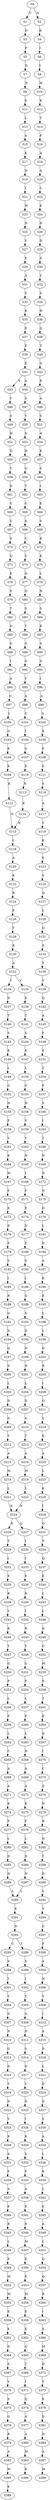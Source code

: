 strict digraph  {
	S0 -> S1 [ label = C ];
	S0 -> S2 [ label = N ];
	S1 -> S3 [ label = D ];
	S2 -> S4 [ label = K ];
	S3 -> S5 [ label = P ];
	S4 -> S6 [ label = I ];
	S5 -> S7 [ label = D ];
	S6 -> S8 [ label = I ];
	S7 -> S9 [ label = N ];
	S8 -> S10 [ label = W ];
	S9 -> S11 [ label = E ];
	S10 -> S12 [ label = K ];
	S11 -> S13 [ label = L ];
	S12 -> S14 [ label = T ];
	S13 -> S15 [ label = A ];
	S14 -> S16 [ label = F ];
	S15 -> S17 [ label = K ];
	S16 -> S18 [ label = A ];
	S17 -> S19 [ label = N ];
	S18 -> S20 [ label = A ];
	S19 -> S21 [ label = I ];
	S20 -> S22 [ label = C ];
	S21 -> S23 [ label = W ];
	S22 -> S24 [ label = E ];
	S23 -> S25 [ label = N ];
	S24 -> S26 [ label = D ];
	S25 -> S27 [ label = V ];
	S26 -> S28 [ label = D ];
	S27 -> S29 [ label = F ];
	S28 -> S30 [ label = S ];
	S29 -> S31 [ label = A ];
	S30 -> S32 [ label = Y ];
	S31 -> S33 [ label = Y ];
	S32 -> S34 [ label = S ];
	S33 -> S35 [ label = K ];
	S34 -> S36 [ label = H ];
	S35 -> S37 [ label = E ];
	S36 -> S38 [ label = Q ];
	S37 -> S39 [ label = E ];
	S38 -> S40 [ label = T ];
	S39 -> S41 [ label = E ];
	S40 -> S42 [ label = G ];
	S41 -> S43 [ label = S ];
	S41 -> S44 [ label = A ];
	S42 -> S45 [ label = E ];
	S43 -> S46 [ label = Y ];
	S44 -> S47 [ label = S ];
	S45 -> S48 [ label = A ];
	S46 -> S49 [ label = S ];
	S47 -> S50 [ label = Y ];
	S48 -> S51 [ label = S ];
	S49 -> S52 [ label = H ];
	S50 -> S53 [ label = S ];
	S51 -> S54 [ label = A ];
	S52 -> S55 [ label = Q ];
	S53 -> S56 [ label = H ];
	S54 -> S57 [ label = K ];
	S55 -> S58 [ label = T ];
	S56 -> S59 [ label = Q ];
	S57 -> S60 [ label = S ];
	S58 -> S61 [ label = D ];
	S59 -> S62 [ label = T ];
	S60 -> S63 [ label = I ];
	S61 -> S64 [ label = V ];
	S62 -> S65 [ label = G ];
	S63 -> S66 [ label = E ];
	S64 -> S67 [ label = S ];
	S65 -> S68 [ label = A ];
	S66 -> S69 [ label = S ];
	S67 -> S70 [ label = S ];
	S68 -> S71 [ label = C ];
	S69 -> S72 [ label = K ];
	S70 -> S73 [ label = Q ];
	S71 -> S74 [ label = S ];
	S72 -> S75 [ label = K ];
	S73 -> S76 [ label = E ];
	S74 -> S77 [ label = Q ];
	S75 -> S78 [ label = L ];
	S76 -> S79 [ label = S ];
	S77 -> S80 [ label = Q ];
	S78 -> S81 [ label = N ];
	S79 -> S82 [ label = T ];
	S80 -> S83 [ label = S ];
	S81 -> S84 [ label = S ];
	S82 -> S85 [ label = G ];
	S83 -> S86 [ label = T ];
	S84 -> S87 [ label = K ];
	S85 -> S88 [ label = G ];
	S86 -> S89 [ label = G ];
	S87 -> S90 [ label = S ];
	S88 -> S91 [ label = I ];
	S89 -> S92 [ label = G ];
	S90 -> S93 [ label = A ];
	S91 -> S94 [ label = A ];
	S92 -> S95 [ label = V ];
	S93 -> S96 [ label = I ];
	S94 -> S97 [ label = C ];
	S95 -> S98 [ label = A ];
	S96 -> S99 [ label = A ];
	S97 -> S100 [ label = I ];
	S98 -> S101 [ label = C ];
	S99 -> S102 [ label = S ];
	S100 -> S103 [ label = G ];
	S101 -> S104 [ label = I ];
	S102 -> S105 [ label = K ];
	S103 -> S106 [ label = E ];
	S104 -> S107 [ label = G ];
	S105 -> S108 [ label = F ];
	S106 -> S109 [ label = K ];
	S107 -> S110 [ label = E ];
	S108 -> S111 [ label = S ];
	S109 -> S112 [ label = K ];
	S110 -> S113 [ label = K ];
	S111 -> S114 [ label = S ];
	S112 -> S115 [ label = N ];
	S113 -> S116 [ label = K ];
	S114 -> S117 [ label = A ];
	S115 -> S118 [ label = I ];
	S116 -> S115 [ label = N ];
	S117 -> S119 [ label = Y ];
	S118 -> S120 [ label = A ];
	S119 -> S121 [ label = K ];
	S120 -> S122 [ label = K ];
	S121 -> S123 [ label = E ];
	S122 -> S124 [ label = R ];
	S123 -> S125 [ label = S ];
	S124 -> S126 [ label = F ];
	S125 -> S127 [ label = Q ];
	S126 -> S128 [ label = T ];
	S127 -> S129 [ label = L ];
	S128 -> S130 [ label = K ];
	S129 -> S131 [ label = Q ];
	S130 -> S132 [ label = A ];
	S131 -> S133 [ label = S ];
	S132 -> S134 [ label = I ];
	S132 -> S135 [ label = V ];
	S133 -> S136 [ label = Y ];
	S134 -> S137 [ label = D ];
	S135 -> S138 [ label = E ];
	S136 -> S139 [ label = V ];
	S137 -> S140 [ label = T ];
	S138 -> S141 [ label = T ];
	S139 -> S142 [ label = Q ];
	S140 -> S143 [ label = S ];
	S141 -> S144 [ label = S ];
	S142 -> S145 [ label = A ];
	S143 -> S146 [ label = K ];
	S144 -> S147 [ label = K ];
	S145 -> S148 [ label = F ];
	S146 -> S149 [ label = L ];
	S147 -> S150 [ label = L ];
	S148 -> S151 [ label = E ];
	S149 -> S152 [ label = G ];
	S150 -> S153 [ label = G ];
	S151 -> S154 [ label = T ];
	S152 -> S155 [ label = H ];
	S153 -> S156 [ label = H ];
	S154 -> S157 [ label = P ];
	S155 -> S158 [ label = F ];
	S156 -> S159 [ label = V ];
	S157 -> S160 [ label = S ];
	S158 -> S161 [ label = V ];
	S159 -> S162 [ label = V ];
	S160 -> S163 [ label = I ];
	S161 -> S164 [ label = K ];
	S162 -> S165 [ label = N ];
	S163 -> S166 [ label = T ];
	S164 -> S167 [ label = M ];
	S165 -> S168 [ label = I ];
	S166 -> S169 [ label = N ];
	S167 -> S170 [ label = F ];
	S168 -> S171 [ label = F ];
	S169 -> S172 [ label = N ];
	S170 -> S173 [ label = E ];
	S171 -> S174 [ label = E ];
	S172 -> S175 [ label = N ];
	S173 -> S176 [ label = D ];
	S174 -> S177 [ label = D ];
	S175 -> S178 [ label = D ];
	S176 -> S179 [ label = F ];
	S177 -> S180 [ label = F ];
	S178 -> S181 [ label = L ];
	S179 -> S182 [ label = S ];
	S180 -> S183 [ label = S ];
	S181 -> S184 [ label = D ];
	S182 -> S185 [ label = I ];
	S183 -> S186 [ label = I ];
	S184 -> S187 [ label = A ];
	S185 -> S188 [ label = R ];
	S186 -> S189 [ label = Q ];
	S187 -> S190 [ label = K ];
	S188 -> S191 [ label = G ];
	S189 -> S192 [ label = G ];
	S190 -> S193 [ label = E ];
	S191 -> S194 [ label = D ];
	S192 -> S195 [ label = D ];
	S193 -> S196 [ label = L ];
	S194 -> S197 [ label = Q ];
	S195 -> S198 [ label = N ];
	S196 -> S199 [ label = L ];
	S197 -> S200 [ label = D ];
	S198 -> S201 [ label = N ];
	S199 -> S202 [ label = D ];
	S200 -> S203 [ label = L ];
	S201 -> S204 [ label = L ];
	S202 -> S205 [ label = R ];
	S203 -> S206 [ label = D ];
	S204 -> S207 [ label = D ];
	S205 -> S208 [ label = I ];
	S206 -> S209 [ label = G ];
	S207 -> S210 [ label = G ];
	S208 -> S211 [ label = Q ];
	S209 -> S212 [ label = T ];
	S210 -> S213 [ label = T ];
	S211 -> S214 [ label = Y ];
	S212 -> S215 [ label = A ];
	S213 -> S216 [ label = A ];
	S214 -> S217 [ label = K ];
	S215 -> S218 [ label = M ];
	S216 -> S219 [ label = M ];
	S217 -> S220 [ label = A ];
	S218 -> S221 [ label = L ];
	S219 -> S222 [ label = L ];
	S220 -> S223 [ label = L ];
	S221 -> S224 [ label = N ];
	S222 -> S224 [ label = N ];
	S223 -> S225 [ label = K ];
	S224 -> S226 [ label = E ];
	S224 -> S227 [ label = Q ];
	S225 -> S228 [ label = I ];
	S226 -> S229 [ label = T ];
	S227 -> S230 [ label = I ];
	S228 -> S231 [ label = Q ];
	S229 -> S232 [ label = I ];
	S230 -> S233 [ label = I ];
	S231 -> S234 [ label = V ];
	S232 -> S235 [ label = E ];
	S233 -> S236 [ label = E ];
	S234 -> S237 [ label = Q ];
	S235 -> S238 [ label = R ];
	S236 -> S239 [ label = R ];
	S237 -> S240 [ label = E ];
	S238 -> S241 [ label = V ];
	S239 -> S242 [ label = I ];
	S240 -> S243 [ label = L ];
	S241 -> S244 [ label = R ];
	S242 -> S245 [ label = R ];
	S243 -> S246 [ label = L ];
	S244 -> S247 [ label = Y ];
	S245 -> S248 [ label = Y ];
	S246 -> S249 [ label = D ];
	S247 -> S250 [ label = G ];
	S248 -> S251 [ label = G ];
	S249 -> S252 [ label = G ];
	S250 -> S253 [ label = P ];
	S251 -> S254 [ label = P ];
	S252 -> S255 [ label = M ];
	S253 -> S256 [ label = L ];
	S254 -> S257 [ label = L ];
	S255 -> S258 [ label = E ];
	S256 -> S259 [ label = P ];
	S257 -> S260 [ label = P ];
	S258 -> S261 [ label = T ];
	S259 -> S262 [ label = L ];
	S260 -> S263 [ label = L ];
	S261 -> S264 [ label = K ];
	S262 -> S265 [ label = C ];
	S263 -> S266 [ label = N ];
	S264 -> S267 [ label = D ];
	S265 -> S268 [ label = A ];
	S266 -> S269 [ label = A ];
	S267 -> S270 [ label = I ];
	S268 -> S271 [ label = A ];
	S269 -> S272 [ label = A ];
	S270 -> S273 [ label = C ];
	S271 -> S274 [ label = K ];
	S272 -> S275 [ label = K ];
	S273 -> S276 [ label = G ];
	S274 -> S277 [ label = F ];
	S275 -> S278 [ label = F ];
	S276 -> S279 [ label = N ];
	S277 -> S280 [ label = L ];
	S278 -> S281 [ label = L ];
	S279 -> S282 [ label = R ];
	S280 -> S283 [ label = D ];
	S281 -> S284 [ label = D ];
	S282 -> S285 [ label = N ];
	S283 -> S286 [ label = N ];
	S284 -> S287 [ label = N ];
	S285 -> S288 [ label = T ];
	S286 -> S289 [ label = L ];
	S287 -> S289 [ label = L ];
	S288 -> S290 [ label = D ];
	S289 -> S291 [ label = E ];
	S290 -> S292 [ label = V ];
	S291 -> S293 [ label = N ];
	S292 -> S294 [ label = V ];
	S293 -> S295 [ label = C ];
	S293 -> S296 [ label = T ];
	S294 -> S297 [ label = G ];
	S295 -> S298 [ label = S ];
	S296 -> S299 [ label = S ];
	S297 -> S300 [ label = F ];
	S298 -> S301 [ label = I ];
	S299 -> S302 [ label = I ];
	S300 -> S303 [ label = A ];
	S301 -> S304 [ label = Y ];
	S302 -> S305 [ label = Y ];
	S303 -> S306 [ label = N ];
	S304 -> S307 [ label = G ];
	S305 -> S308 [ label = G ];
	S306 -> S309 [ label = V ];
	S307 -> S310 [ label = N ];
	S308 -> S311 [ label = N ];
	S309 -> S312 [ label = I ];
	S310 -> S313 [ label = G ];
	S311 -> S314 [ label = S ];
	S312 -> S315 [ label = A ];
	S313 -> S316 [ label = D ];
	S314 -> S317 [ label = D ];
	S315 -> S318 [ label = D ];
	S316 -> S319 [ label = T ];
	S317 -> S320 [ label = V ];
	S318 -> S321 [ label = L ];
	S319 -> S322 [ label = D ];
	S320 -> S323 [ label = D ];
	S321 -> S324 [ label = D ];
	S322 -> S325 [ label = V ];
	S323 -> S326 [ label = I ];
	S324 -> S327 [ label = D ];
	S325 -> S328 [ label = K ];
	S326 -> S329 [ label = K ];
	S327 -> S330 [ label = S ];
	S328 -> S331 [ label = A ];
	S329 -> S332 [ label = S ];
	S330 -> S333 [ label = A ];
	S331 -> S334 [ label = F ];
	S332 -> S335 [ label = F ];
	S333 -> S336 [ label = L ];
	S334 -> S337 [ label = A ];
	S335 -> S338 [ label = A ];
	S336 -> S339 [ label = K ];
	S337 -> S340 [ label = E ];
	S338 -> S341 [ label = E ];
	S339 -> S342 [ label = L ];
	S340 -> S343 [ label = R ];
	S341 -> S344 [ label = R ];
	S342 -> S345 [ label = E ];
	S343 -> S346 [ label = L ];
	S344 -> S347 [ label = M ];
	S345 -> S348 [ label = A ];
	S346 -> S349 [ label = E ];
	S347 -> S350 [ label = E ];
	S348 -> S351 [ label = L ];
	S349 -> S352 [ label = M ];
	S350 -> S353 [ label = E ];
	S351 -> S354 [ label = Q ];
	S352 -> S355 [ label = M ];
	S353 -> S356 [ label = M ];
	S354 -> S357 [ label = Q ];
	S355 -> S358 [ label = E ];
	S356 -> S359 [ label = E ];
	S357 -> S360 [ label = R ];
	S358 -> S361 [ label = E ];
	S359 -> S362 [ label = E ];
	S360 -> S363 [ label = I ];
	S361 -> S364 [ label = D ];
	S362 -> S365 [ label = Q ];
	S363 -> S366 [ label = S ];
	S364 -> S367 [ label = S ];
	S365 -> S368 [ label = T ];
	S366 -> S369 [ label = M ];
	S367 -> S370 [ label = V ];
	S368 -> S371 [ label = I ];
	S369 -> S372 [ label = D ];
	S370 -> S373 [ label = S ];
	S371 -> S374 [ label = Q ];
	S372 -> S375 [ label = Y ];
	S373 -> S376 [ label = G ];
	S374 -> S377 [ label = A ];
	S375 -> S378 [ label = E ];
	S376 -> S379 [ label = R ];
	S377 -> S380 [ label = A ];
	S378 -> S381 [ label = D ];
	S379 -> S382 [ label = A ];
	S380 -> S383 [ label = M ];
	S381 -> S384 [ label = N ];
	S382 -> S385 [ label = M ];
	S383 -> S386 [ label = K ];
	S384 -> S387 [ label = A ];
	S385 -> S388 [ label = K ];
	S387 -> S389 [ label = M ];
}
